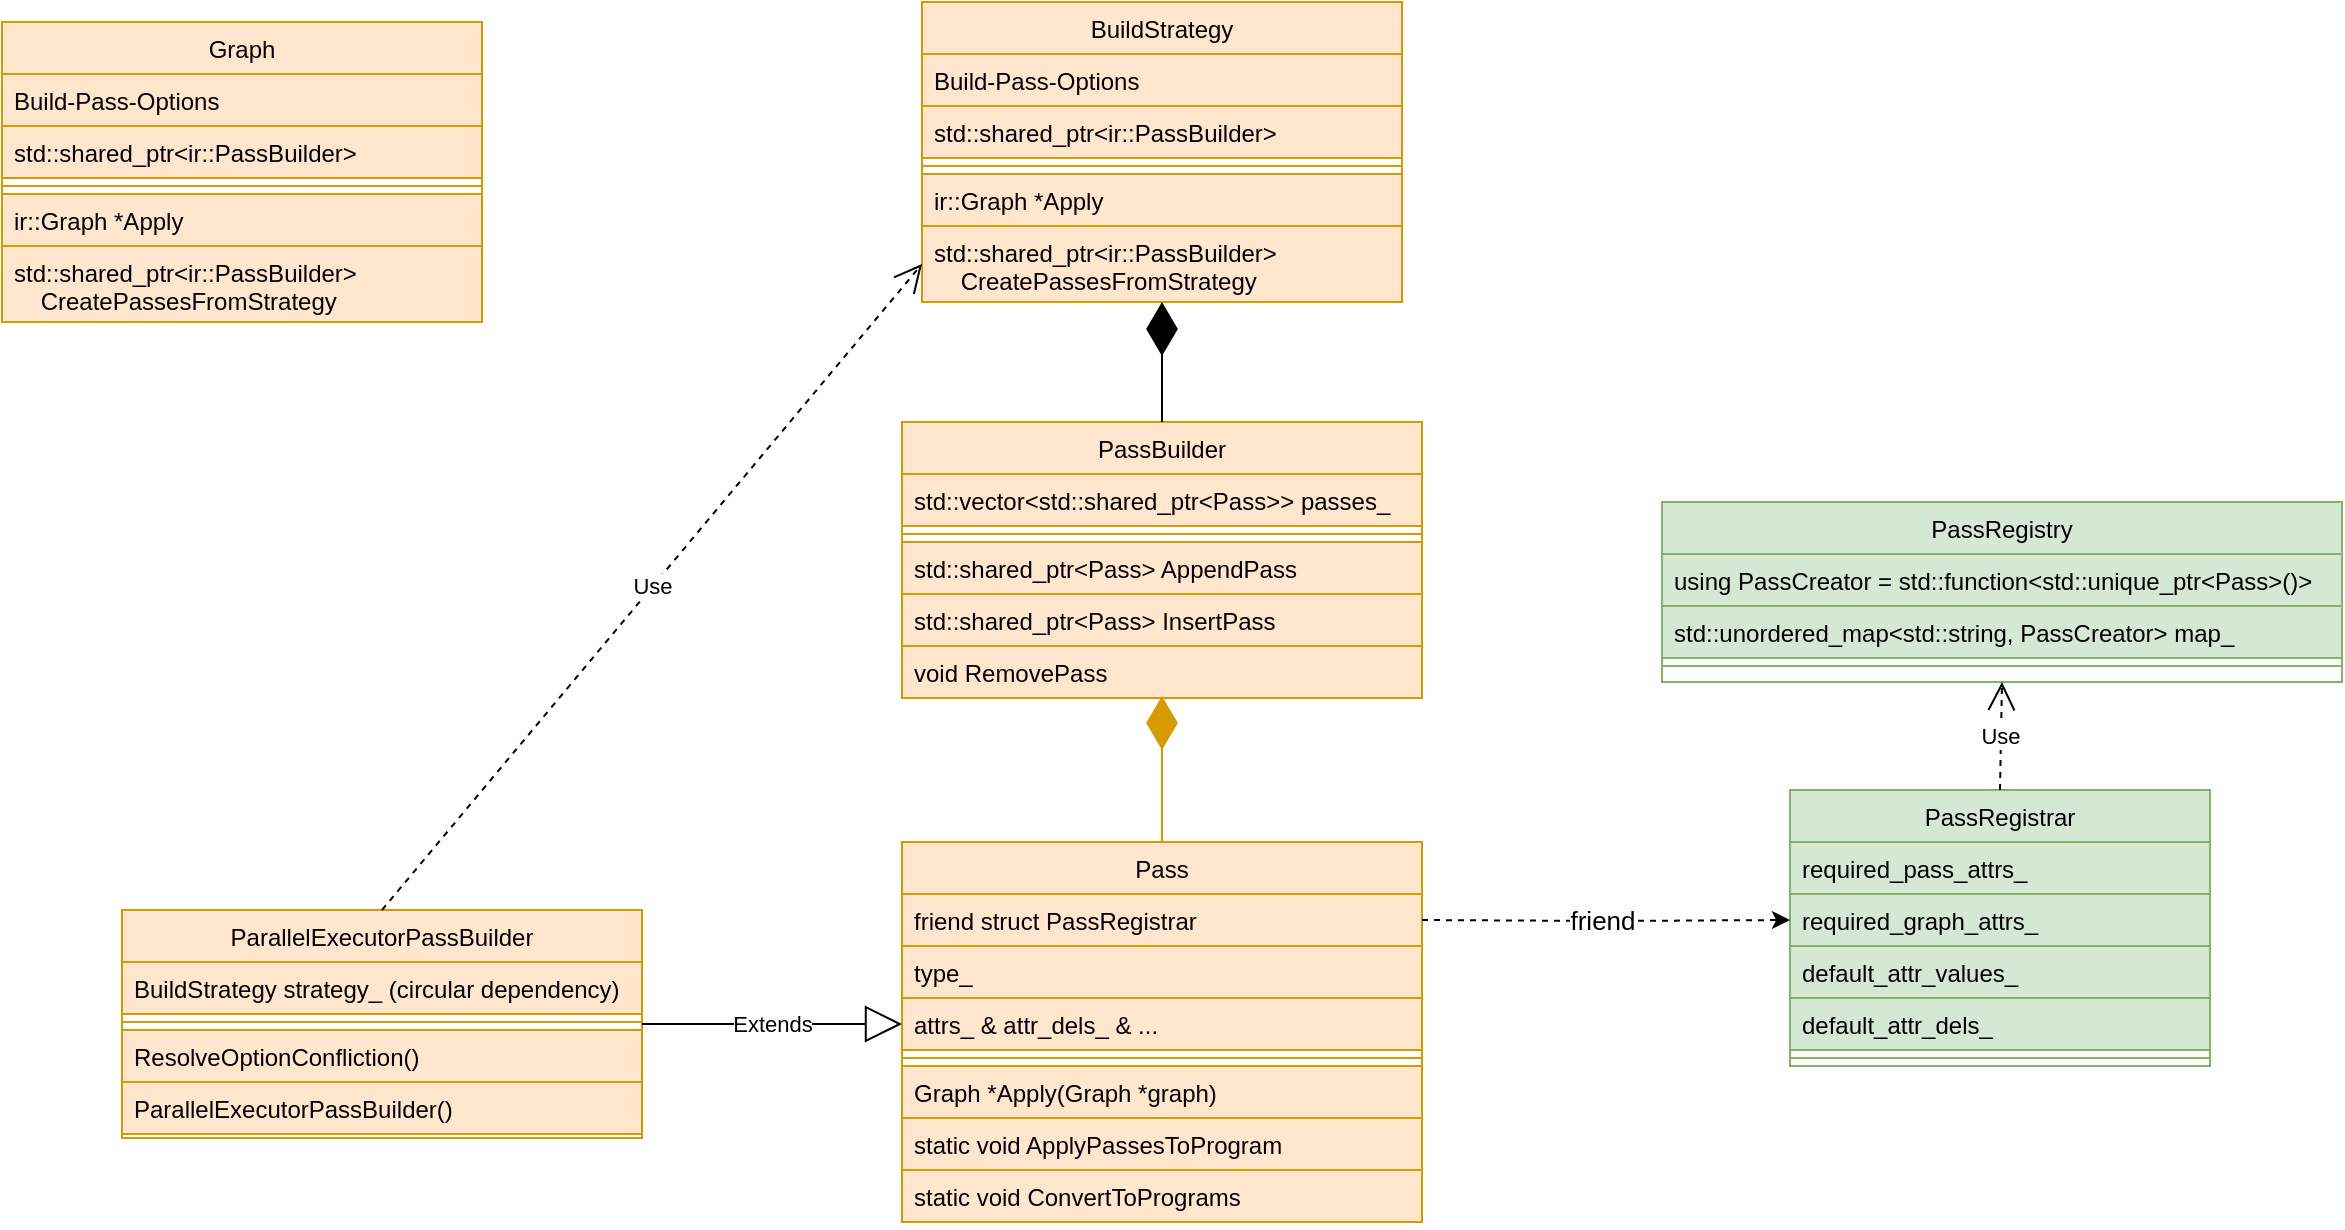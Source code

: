 <mxfile version="21.1.7" type="github">
  <diagram id="C5RBs43oDa-KdzZeNtuy" name="Page-1">
    <mxGraphModel dx="1781" dy="509" grid="1" gridSize="10" guides="1" tooltips="1" connect="1" arrows="1" fold="1" page="1" pageScale="1" pageWidth="827" pageHeight="1169" math="0" shadow="0">
      <root>
        <mxCell id="WIyWlLk6GJQsqaUBKTNV-0" />
        <mxCell id="WIyWlLk6GJQsqaUBKTNV-1" parent="WIyWlLk6GJQsqaUBKTNV-0" />
        <mxCell id="zkfFHV4jXpPFQw0GAbJ--0" value="BuildStrategy" style="swimlane;fontStyle=0;align=center;verticalAlign=top;childLayout=stackLayout;horizontal=1;startSize=26;horizontalStack=0;resizeParent=1;resizeLast=0;collapsible=1;marginBottom=0;rounded=0;shadow=0;strokeWidth=1;fillColor=#ffe6cc;strokeColor=#d79b00;" parent="WIyWlLk6GJQsqaUBKTNV-1" vertex="1">
          <mxGeometry x="260" y="40" width="240" height="150" as="geometry">
            <mxRectangle x="230" y="140" width="160" height="26" as="alternateBounds" />
          </mxGeometry>
        </mxCell>
        <mxCell id="zkfFHV4jXpPFQw0GAbJ--1" value="Build-Pass-Options" style="text;align=left;verticalAlign=top;spacingLeft=4;spacingRight=4;overflow=hidden;rotatable=0;points=[[0,0.5],[1,0.5]];portConstraint=eastwest;fillColor=#ffe6cc;strokeColor=#d79b00;" parent="zkfFHV4jXpPFQw0GAbJ--0" vertex="1">
          <mxGeometry y="26" width="240" height="26" as="geometry" />
        </mxCell>
        <mxCell id="zkfFHV4jXpPFQw0GAbJ--3" value="std::shared_ptr&amp;lt;ir::PassBuilder&amp;gt;" style="text;align=left;verticalAlign=top;spacingLeft=4;spacingRight=4;overflow=hidden;rotatable=0;points=[[0,0.5],[1,0.5]];portConstraint=eastwest;rounded=0;shadow=0;html=1;fillColor=#ffe6cc;strokeColor=#d79b00;" parent="zkfFHV4jXpPFQw0GAbJ--0" vertex="1">
          <mxGeometry y="52" width="240" height="26" as="geometry" />
        </mxCell>
        <mxCell id="zkfFHV4jXpPFQw0GAbJ--4" value="" style="line;html=1;strokeWidth=1;align=left;verticalAlign=middle;spacingTop=-1;spacingLeft=3;spacingRight=3;rotatable=0;labelPosition=right;points=[];portConstraint=eastwest;fillColor=#ffe6cc;strokeColor=#d79b00;" parent="zkfFHV4jXpPFQw0GAbJ--0" vertex="1">
          <mxGeometry y="78" width="240" height="8" as="geometry" />
        </mxCell>
        <mxCell id="zkfFHV4jXpPFQw0GAbJ--5" value="ir::Graph *Apply" style="text;align=left;verticalAlign=top;spacingLeft=4;spacingRight=4;overflow=hidden;rotatable=0;points=[[0,0.5],[1,0.5]];portConstraint=eastwest;html=1;fillColor=#ffe6cc;strokeColor=#d79b00;" parent="zkfFHV4jXpPFQw0GAbJ--0" vertex="1">
          <mxGeometry y="86" width="240" height="26" as="geometry" />
        </mxCell>
        <mxCell id="vt0kdn2ONSh6rzozrYC7-0" value="std::shared_ptr&amp;lt;ir::PassBuilder&amp;gt; &lt;br&gt;&amp;nbsp; &amp;nbsp; CreatePassesFromStrategy" style="text;align=left;verticalAlign=top;spacingLeft=4;spacingRight=4;overflow=hidden;rotatable=0;points=[[0,0.5],[1,0.5]];portConstraint=eastwest;html=1;fillColor=#ffe6cc;strokeColor=#d79b00;" vertex="1" parent="zkfFHV4jXpPFQw0GAbJ--0">
          <mxGeometry y="112" width="240" height="38" as="geometry" />
        </mxCell>
        <mxCell id="zkfFHV4jXpPFQw0GAbJ--6" value="PassBuilder" style="swimlane;fontStyle=0;align=center;verticalAlign=top;childLayout=stackLayout;horizontal=1;startSize=26;horizontalStack=0;resizeParent=1;resizeLast=0;collapsible=1;marginBottom=0;rounded=0;shadow=0;strokeWidth=1;fillColor=#ffe6cc;strokeColor=#d79b00;" parent="WIyWlLk6GJQsqaUBKTNV-1" vertex="1">
          <mxGeometry x="250" y="250" width="260" height="138" as="geometry">
            <mxRectangle x="130" y="380" width="160" height="26" as="alternateBounds" />
          </mxGeometry>
        </mxCell>
        <mxCell id="zkfFHV4jXpPFQw0GAbJ--7" value="std::vector&lt;std::shared_ptr&lt;Pass&gt;&gt; passes_" style="text;align=left;verticalAlign=top;spacingLeft=4;spacingRight=4;overflow=hidden;rotatable=0;points=[[0,0.5],[1,0.5]];portConstraint=eastwest;fillColor=#ffe6cc;strokeColor=#d79b00;" parent="zkfFHV4jXpPFQw0GAbJ--6" vertex="1">
          <mxGeometry y="26" width="260" height="26" as="geometry" />
        </mxCell>
        <mxCell id="zkfFHV4jXpPFQw0GAbJ--9" value="" style="line;html=1;strokeWidth=1;align=left;verticalAlign=middle;spacingTop=-1;spacingLeft=3;spacingRight=3;rotatable=0;labelPosition=right;points=[];portConstraint=eastwest;fillColor=#ffe6cc;strokeColor=#d79b00;" parent="zkfFHV4jXpPFQw0GAbJ--6" vertex="1">
          <mxGeometry y="52" width="260" height="8" as="geometry" />
        </mxCell>
        <mxCell id="zkfFHV4jXpPFQw0GAbJ--10" value="std::shared_ptr&lt;Pass&gt; AppendPass" style="text;align=left;verticalAlign=top;spacingLeft=4;spacingRight=4;overflow=hidden;rotatable=0;points=[[0,0.5],[1,0.5]];portConstraint=eastwest;fontStyle=0;fillColor=#ffe6cc;strokeColor=#d79b00;" parent="zkfFHV4jXpPFQw0GAbJ--6" vertex="1">
          <mxGeometry y="60" width="260" height="26" as="geometry" />
        </mxCell>
        <mxCell id="zkfFHV4jXpPFQw0GAbJ--11" value="std::shared_ptr&lt;Pass&gt; InsertPass" style="text;align=left;verticalAlign=top;spacingLeft=4;spacingRight=4;overflow=hidden;rotatable=0;points=[[0,0.5],[1,0.5]];portConstraint=eastwest;fillColor=#ffe6cc;strokeColor=#d79b00;" parent="zkfFHV4jXpPFQw0GAbJ--6" vertex="1">
          <mxGeometry y="86" width="260" height="26" as="geometry" />
        </mxCell>
        <mxCell id="vt0kdn2ONSh6rzozrYC7-2" value="void RemovePass" style="text;align=left;verticalAlign=top;spacingLeft=4;spacingRight=4;overflow=hidden;rotatable=0;points=[[0,0.5],[1,0.5]];portConstraint=eastwest;fillColor=#ffe6cc;strokeColor=#d79b00;" vertex="1" parent="zkfFHV4jXpPFQw0GAbJ--6">
          <mxGeometry y="112" width="260" height="26" as="geometry" />
        </mxCell>
        <mxCell id="vt0kdn2ONSh6rzozrYC7-1" value="" style="endArrow=diamondThin;endFill=1;endSize=24;html=1;rounded=0;entryX=0.5;entryY=1;entryDx=0;entryDy=0;exitX=0.5;exitY=0;exitDx=0;exitDy=0;" edge="1" parent="WIyWlLk6GJQsqaUBKTNV-1" source="zkfFHV4jXpPFQw0GAbJ--6" target="zkfFHV4jXpPFQw0GAbJ--0">
          <mxGeometry width="160" relative="1" as="geometry">
            <mxPoint x="380" y="270" as="sourcePoint" />
            <mxPoint x="520" y="330" as="targetPoint" />
          </mxGeometry>
        </mxCell>
        <mxCell id="vt0kdn2ONSh6rzozrYC7-3" value="" style="endArrow=diamondThin;endFill=1;endSize=24;html=1;rounded=0;entryX=0.5;entryY=0.962;entryDx=0;entryDy=0;entryPerimeter=0;exitX=0.5;exitY=0;exitDx=0;exitDy=0;fillColor=#ffe6cc;strokeColor=#d79b00;" edge="1" parent="WIyWlLk6GJQsqaUBKTNV-1" source="vt0kdn2ONSh6rzozrYC7-4" target="vt0kdn2ONSh6rzozrYC7-2">
          <mxGeometry width="160" relative="1" as="geometry">
            <mxPoint x="380" y="460" as="sourcePoint" />
            <mxPoint x="379.5" y="450" as="targetPoint" />
          </mxGeometry>
        </mxCell>
        <mxCell id="vt0kdn2ONSh6rzozrYC7-4" value="Pass" style="swimlane;fontStyle=0;align=center;verticalAlign=top;childLayout=stackLayout;horizontal=1;startSize=26;horizontalStack=0;resizeParent=1;resizeLast=0;collapsible=1;marginBottom=0;rounded=0;shadow=0;strokeWidth=1;fillColor=#ffe6cc;strokeColor=#d79b00;" vertex="1" parent="WIyWlLk6GJQsqaUBKTNV-1">
          <mxGeometry x="250" y="460" width="260" height="190" as="geometry">
            <mxRectangle x="130" y="380" width="160" height="26" as="alternateBounds" />
          </mxGeometry>
        </mxCell>
        <mxCell id="vt0kdn2ONSh6rzozrYC7-28" value="friend struct PassRegistrar" style="text;align=left;verticalAlign=top;spacingLeft=4;spacingRight=4;overflow=hidden;rotatable=0;points=[[0,0.5],[1,0.5]];portConstraint=eastwest;fillColor=#ffe6cc;strokeColor=#d79b00;" vertex="1" parent="vt0kdn2ONSh6rzozrYC7-4">
          <mxGeometry y="26" width="260" height="26" as="geometry" />
        </mxCell>
        <mxCell id="vt0kdn2ONSh6rzozrYC7-5" value="type_" style="text;align=left;verticalAlign=top;spacingLeft=4;spacingRight=4;overflow=hidden;rotatable=0;points=[[0,0.5],[1,0.5]];portConstraint=eastwest;fillColor=#ffe6cc;strokeColor=#d79b00;" vertex="1" parent="vt0kdn2ONSh6rzozrYC7-4">
          <mxGeometry y="52" width="260" height="26" as="geometry" />
        </mxCell>
        <mxCell id="vt0kdn2ONSh6rzozrYC7-31" value="attrs_ &amp; attr_dels_ &amp; ..." style="text;align=left;verticalAlign=top;spacingLeft=4;spacingRight=4;overflow=hidden;rotatable=0;points=[[0,0.5],[1,0.5]];portConstraint=eastwest;fillColor=#ffe6cc;strokeColor=#d79b00;" vertex="1" parent="vt0kdn2ONSh6rzozrYC7-4">
          <mxGeometry y="78" width="260" height="26" as="geometry" />
        </mxCell>
        <mxCell id="vt0kdn2ONSh6rzozrYC7-6" value="" style="line;html=1;strokeWidth=1;align=left;verticalAlign=middle;spacingTop=-1;spacingLeft=3;spacingRight=3;rotatable=0;labelPosition=right;points=[];portConstraint=eastwest;fillColor=#ffe6cc;strokeColor=#d79b00;" vertex="1" parent="vt0kdn2ONSh6rzozrYC7-4">
          <mxGeometry y="104" width="260" height="8" as="geometry" />
        </mxCell>
        <mxCell id="vt0kdn2ONSh6rzozrYC7-7" value="Graph *Apply(Graph *graph)" style="text;align=left;verticalAlign=top;spacingLeft=4;spacingRight=4;overflow=hidden;rotatable=0;points=[[0,0.5],[1,0.5]];portConstraint=eastwest;fontStyle=0;fillColor=#ffe6cc;strokeColor=#d79b00;" vertex="1" parent="vt0kdn2ONSh6rzozrYC7-4">
          <mxGeometry y="112" width="260" height="26" as="geometry" />
        </mxCell>
        <mxCell id="vt0kdn2ONSh6rzozrYC7-8" value="static void ApplyPassesToProgram" style="text;align=left;verticalAlign=top;spacingLeft=4;spacingRight=4;overflow=hidden;rotatable=0;points=[[0,0.5],[1,0.5]];portConstraint=eastwest;fillColor=#ffe6cc;strokeColor=#d79b00;" vertex="1" parent="vt0kdn2ONSh6rzozrYC7-4">
          <mxGeometry y="138" width="260" height="26" as="geometry" />
        </mxCell>
        <mxCell id="vt0kdn2ONSh6rzozrYC7-9" value="static void ConvertToPrograms" style="text;align=left;verticalAlign=top;spacingLeft=4;spacingRight=4;overflow=hidden;rotatable=0;points=[[0,0.5],[1,0.5]];portConstraint=eastwest;fillColor=#ffe6cc;strokeColor=#d79b00;" vertex="1" parent="vt0kdn2ONSh6rzozrYC7-4">
          <mxGeometry y="164" width="260" height="26" as="geometry" />
        </mxCell>
        <mxCell id="vt0kdn2ONSh6rzozrYC7-12" value="PassRegistry" style="swimlane;fontStyle=0;align=center;verticalAlign=top;childLayout=stackLayout;horizontal=1;startSize=26;horizontalStack=0;resizeParent=1;resizeLast=0;collapsible=1;marginBottom=0;rounded=0;shadow=0;strokeWidth=1;fillColor=#d5e8d4;strokeColor=#82b366;" vertex="1" parent="WIyWlLk6GJQsqaUBKTNV-1">
          <mxGeometry x="630" y="290" width="340" height="90" as="geometry">
            <mxRectangle x="130" y="380" width="160" height="26" as="alternateBounds" />
          </mxGeometry>
        </mxCell>
        <mxCell id="vt0kdn2ONSh6rzozrYC7-15" value="using PassCreator = std::function&lt;std::unique_ptr&lt;Pass&gt;()&gt;" style="text;align=left;verticalAlign=top;spacingLeft=4;spacingRight=4;overflow=hidden;rotatable=0;points=[[0,0.5],[1,0.5]];portConstraint=eastwest;fillColor=#d5e8d4;strokeColor=#82b366;" vertex="1" parent="vt0kdn2ONSh6rzozrYC7-12">
          <mxGeometry y="26" width="340" height="26" as="geometry" />
        </mxCell>
        <mxCell id="vt0kdn2ONSh6rzozrYC7-13" value="std::unordered_map&lt;std::string, PassCreator&gt; map_" style="text;align=left;verticalAlign=top;spacingLeft=4;spacingRight=4;overflow=hidden;rotatable=0;points=[[0,0.5],[1,0.5]];portConstraint=eastwest;fillColor=#d5e8d4;strokeColor=#82b366;" vertex="1" parent="vt0kdn2ONSh6rzozrYC7-12">
          <mxGeometry y="52" width="340" height="26" as="geometry" />
        </mxCell>
        <mxCell id="vt0kdn2ONSh6rzozrYC7-16" value="" style="line;html=1;strokeWidth=1;align=left;verticalAlign=middle;spacingTop=-1;spacingLeft=3;spacingRight=3;rotatable=0;labelPosition=right;points=[];portConstraint=eastwest;fillColor=#d5e8d4;strokeColor=#82b366;" vertex="1" parent="vt0kdn2ONSh6rzozrYC7-12">
          <mxGeometry y="78" width="340" height="8" as="geometry" />
        </mxCell>
        <mxCell id="vt0kdn2ONSh6rzozrYC7-20" value="PassRegistrar" style="swimlane;fontStyle=0;align=center;verticalAlign=top;childLayout=stackLayout;horizontal=1;startSize=26;horizontalStack=0;resizeParent=1;resizeLast=0;collapsible=1;marginBottom=0;rounded=0;shadow=0;strokeWidth=1;fillColor=#d5e8d4;strokeColor=#82b366;" vertex="1" parent="WIyWlLk6GJQsqaUBKTNV-1">
          <mxGeometry x="694" y="434" width="210" height="138" as="geometry">
            <mxRectangle x="130" y="380" width="160" height="26" as="alternateBounds" />
          </mxGeometry>
        </mxCell>
        <mxCell id="vt0kdn2ONSh6rzozrYC7-21" value="required_pass_attrs_" style="text;align=left;verticalAlign=top;spacingLeft=4;spacingRight=4;overflow=hidden;rotatable=0;points=[[0,0.5],[1,0.5]];portConstraint=eastwest;fillColor=#d5e8d4;strokeColor=#82b366;" vertex="1" parent="vt0kdn2ONSh6rzozrYC7-20">
          <mxGeometry y="26" width="210" height="26" as="geometry" />
        </mxCell>
        <mxCell id="vt0kdn2ONSh6rzozrYC7-22" value="required_graph_attrs_" style="text;align=left;verticalAlign=top;spacingLeft=4;spacingRight=4;overflow=hidden;rotatable=0;points=[[0,0.5],[1,0.5]];portConstraint=eastwest;fillColor=#d5e8d4;strokeColor=#82b366;" vertex="1" parent="vt0kdn2ONSh6rzozrYC7-20">
          <mxGeometry y="52" width="210" height="26" as="geometry" />
        </mxCell>
        <mxCell id="vt0kdn2ONSh6rzozrYC7-26" value="default_attr_values_" style="text;align=left;verticalAlign=top;spacingLeft=4;spacingRight=4;overflow=hidden;rotatable=0;points=[[0,0.5],[1,0.5]];portConstraint=eastwest;fillColor=#d5e8d4;strokeColor=#82b366;" vertex="1" parent="vt0kdn2ONSh6rzozrYC7-20">
          <mxGeometry y="78" width="210" height="26" as="geometry" />
        </mxCell>
        <mxCell id="vt0kdn2ONSh6rzozrYC7-27" value="default_attr_dels_" style="text;align=left;verticalAlign=top;spacingLeft=4;spacingRight=4;overflow=hidden;rotatable=0;points=[[0,0.5],[1,0.5]];portConstraint=eastwest;fillColor=#d5e8d4;strokeColor=#82b366;" vertex="1" parent="vt0kdn2ONSh6rzozrYC7-20">
          <mxGeometry y="104" width="210" height="26" as="geometry" />
        </mxCell>
        <mxCell id="vt0kdn2ONSh6rzozrYC7-23" value="" style="line;html=1;strokeWidth=1;align=left;verticalAlign=middle;spacingTop=-1;spacingLeft=3;spacingRight=3;rotatable=0;labelPosition=right;points=[];portConstraint=eastwest;fillColor=#d5e8d4;strokeColor=#82b366;" vertex="1" parent="vt0kdn2ONSh6rzozrYC7-20">
          <mxGeometry y="130" width="210" height="8" as="geometry" />
        </mxCell>
        <mxCell id="vt0kdn2ONSh6rzozrYC7-25" value="Use" style="endArrow=open;endSize=12;dashed=1;html=1;rounded=0;entryX=0.5;entryY=1;entryDx=0;entryDy=0;exitX=0.5;exitY=0;exitDx=0;exitDy=0;" edge="1" parent="WIyWlLk6GJQsqaUBKTNV-1" source="vt0kdn2ONSh6rzozrYC7-20" target="vt0kdn2ONSh6rzozrYC7-12">
          <mxGeometry width="160" relative="1" as="geometry">
            <mxPoint x="520" y="450" as="sourcePoint" />
            <mxPoint x="590" y="420" as="targetPoint" />
          </mxGeometry>
        </mxCell>
        <mxCell id="vt0kdn2ONSh6rzozrYC7-29" style="edgeStyle=orthogonalEdgeStyle;rounded=0;orthogonalLoop=1;jettySize=auto;html=1;entryX=0;entryY=0.5;entryDx=0;entryDy=0;dashed=1;" edge="1" parent="WIyWlLk6GJQsqaUBKTNV-1" target="vt0kdn2ONSh6rzozrYC7-22">
          <mxGeometry relative="1" as="geometry">
            <mxPoint x="510" y="499" as="sourcePoint" />
          </mxGeometry>
        </mxCell>
        <mxCell id="vt0kdn2ONSh6rzozrYC7-30" value="friend" style="edgeLabel;html=1;align=center;verticalAlign=middle;resizable=0;points=[];fontSize=13;" vertex="1" connectable="0" parent="vt0kdn2ONSh6rzozrYC7-29">
          <mxGeometry x="0.215" y="1" relative="1" as="geometry">
            <mxPoint x="-22" y="1" as="offset" />
          </mxGeometry>
        </mxCell>
        <mxCell id="vt0kdn2ONSh6rzozrYC7-32" value="ParallelExecutorPassBuilder" style="swimlane;fontStyle=0;align=center;verticalAlign=top;childLayout=stackLayout;horizontal=1;startSize=26;horizontalStack=0;resizeParent=1;resizeLast=0;collapsible=1;marginBottom=0;rounded=0;shadow=0;strokeWidth=1;fillColor=#ffe6cc;strokeColor=#d79b00;" vertex="1" parent="WIyWlLk6GJQsqaUBKTNV-1">
          <mxGeometry x="-140" y="494" width="260" height="114" as="geometry">
            <mxRectangle x="130" y="380" width="160" height="26" as="alternateBounds" />
          </mxGeometry>
        </mxCell>
        <mxCell id="vt0kdn2ONSh6rzozrYC7-33" value="BuildStrategy strategy_ (circular dependency)" style="text;align=left;verticalAlign=top;spacingLeft=4;spacingRight=4;overflow=hidden;rotatable=0;points=[[0,0.5],[1,0.5]];portConstraint=eastwest;fillColor=#ffe6cc;strokeColor=#d79b00;" vertex="1" parent="vt0kdn2ONSh6rzozrYC7-32">
          <mxGeometry y="26" width="260" height="26" as="geometry" />
        </mxCell>
        <mxCell id="vt0kdn2ONSh6rzozrYC7-36" value="" style="line;html=1;strokeWidth=1;align=left;verticalAlign=middle;spacingTop=-1;spacingLeft=3;spacingRight=3;rotatable=0;labelPosition=right;points=[];portConstraint=eastwest;fillColor=#ffe6cc;strokeColor=#d79b00;" vertex="1" parent="vt0kdn2ONSh6rzozrYC7-32">
          <mxGeometry y="52" width="260" height="8" as="geometry" />
        </mxCell>
        <mxCell id="vt0kdn2ONSh6rzozrYC7-37" value="ResolveOptionConfliction()" style="text;align=left;verticalAlign=top;spacingLeft=4;spacingRight=4;overflow=hidden;rotatable=0;points=[[0,0.5],[1,0.5]];portConstraint=eastwest;fontStyle=0;fillColor=#ffe6cc;strokeColor=#d79b00;" vertex="1" parent="vt0kdn2ONSh6rzozrYC7-32">
          <mxGeometry y="60" width="260" height="26" as="geometry" />
        </mxCell>
        <mxCell id="vt0kdn2ONSh6rzozrYC7-38" value="ParallelExecutorPassBuilder()" style="text;align=left;verticalAlign=top;spacingLeft=4;spacingRight=4;overflow=hidden;rotatable=0;points=[[0,0.5],[1,0.5]];portConstraint=eastwest;fillColor=#ffe6cc;strokeColor=#d79b00;" vertex="1" parent="vt0kdn2ONSh6rzozrYC7-32">
          <mxGeometry y="86" width="260" height="26" as="geometry" />
        </mxCell>
        <mxCell id="vt0kdn2ONSh6rzozrYC7-41" value="Extends" style="endArrow=block;endSize=16;endFill=0;html=1;rounded=0;entryX=0;entryY=0.5;entryDx=0;entryDy=0;exitX=1;exitY=0.5;exitDx=0;exitDy=0;" edge="1" parent="WIyWlLk6GJQsqaUBKTNV-1" source="vt0kdn2ONSh6rzozrYC7-32" target="vt0kdn2ONSh6rzozrYC7-31">
          <mxGeometry width="160" relative="1" as="geometry">
            <mxPoint x="110" y="460" as="sourcePoint" />
            <mxPoint x="270" y="460" as="targetPoint" />
          </mxGeometry>
        </mxCell>
        <mxCell id="vt0kdn2ONSh6rzozrYC7-43" value="Use" style="endArrow=open;endSize=12;dashed=1;html=1;rounded=0;entryX=0;entryY=0.5;entryDx=0;entryDy=0;exitX=0.5;exitY=0;exitDx=0;exitDy=0;" edge="1" parent="WIyWlLk6GJQsqaUBKTNV-1" source="vt0kdn2ONSh6rzozrYC7-32" target="vt0kdn2ONSh6rzozrYC7-0">
          <mxGeometry width="160" relative="1" as="geometry">
            <mxPoint x="150" y="320" as="sourcePoint" />
            <mxPoint x="310" y="320" as="targetPoint" />
          </mxGeometry>
        </mxCell>
        <mxCell id="vt0kdn2ONSh6rzozrYC7-44" value="Graph" style="swimlane;fontStyle=0;align=center;verticalAlign=top;childLayout=stackLayout;horizontal=1;startSize=26;horizontalStack=0;resizeParent=1;resizeLast=0;collapsible=1;marginBottom=0;rounded=0;shadow=0;strokeWidth=1;fillColor=#ffe6cc;strokeColor=#d79b00;" vertex="1" parent="WIyWlLk6GJQsqaUBKTNV-1">
          <mxGeometry x="-200" y="50" width="240" height="150" as="geometry">
            <mxRectangle x="230" y="140" width="160" height="26" as="alternateBounds" />
          </mxGeometry>
        </mxCell>
        <mxCell id="vt0kdn2ONSh6rzozrYC7-45" value="Build-Pass-Options" style="text;align=left;verticalAlign=top;spacingLeft=4;spacingRight=4;overflow=hidden;rotatable=0;points=[[0,0.5],[1,0.5]];portConstraint=eastwest;fillColor=#ffe6cc;strokeColor=#d79b00;" vertex="1" parent="vt0kdn2ONSh6rzozrYC7-44">
          <mxGeometry y="26" width="240" height="26" as="geometry" />
        </mxCell>
        <mxCell id="vt0kdn2ONSh6rzozrYC7-46" value="std::shared_ptr&amp;lt;ir::PassBuilder&amp;gt;" style="text;align=left;verticalAlign=top;spacingLeft=4;spacingRight=4;overflow=hidden;rotatable=0;points=[[0,0.5],[1,0.5]];portConstraint=eastwest;rounded=0;shadow=0;html=1;fillColor=#ffe6cc;strokeColor=#d79b00;" vertex="1" parent="vt0kdn2ONSh6rzozrYC7-44">
          <mxGeometry y="52" width="240" height="26" as="geometry" />
        </mxCell>
        <mxCell id="vt0kdn2ONSh6rzozrYC7-47" value="" style="line;html=1;strokeWidth=1;align=left;verticalAlign=middle;spacingTop=-1;spacingLeft=3;spacingRight=3;rotatable=0;labelPosition=right;points=[];portConstraint=eastwest;fillColor=#ffe6cc;strokeColor=#d79b00;" vertex="1" parent="vt0kdn2ONSh6rzozrYC7-44">
          <mxGeometry y="78" width="240" height="8" as="geometry" />
        </mxCell>
        <mxCell id="vt0kdn2ONSh6rzozrYC7-48" value="ir::Graph *Apply" style="text;align=left;verticalAlign=top;spacingLeft=4;spacingRight=4;overflow=hidden;rotatable=0;points=[[0,0.5],[1,0.5]];portConstraint=eastwest;html=1;fillColor=#ffe6cc;strokeColor=#d79b00;" vertex="1" parent="vt0kdn2ONSh6rzozrYC7-44">
          <mxGeometry y="86" width="240" height="26" as="geometry" />
        </mxCell>
        <mxCell id="vt0kdn2ONSh6rzozrYC7-49" value="std::shared_ptr&amp;lt;ir::PassBuilder&amp;gt; &lt;br&gt;&amp;nbsp; &amp;nbsp; CreatePassesFromStrategy" style="text;align=left;verticalAlign=top;spacingLeft=4;spacingRight=4;overflow=hidden;rotatable=0;points=[[0,0.5],[1,0.5]];portConstraint=eastwest;html=1;fillColor=#ffe6cc;strokeColor=#d79b00;" vertex="1" parent="vt0kdn2ONSh6rzozrYC7-44">
          <mxGeometry y="112" width="240" height="38" as="geometry" />
        </mxCell>
      </root>
    </mxGraphModel>
  </diagram>
</mxfile>
